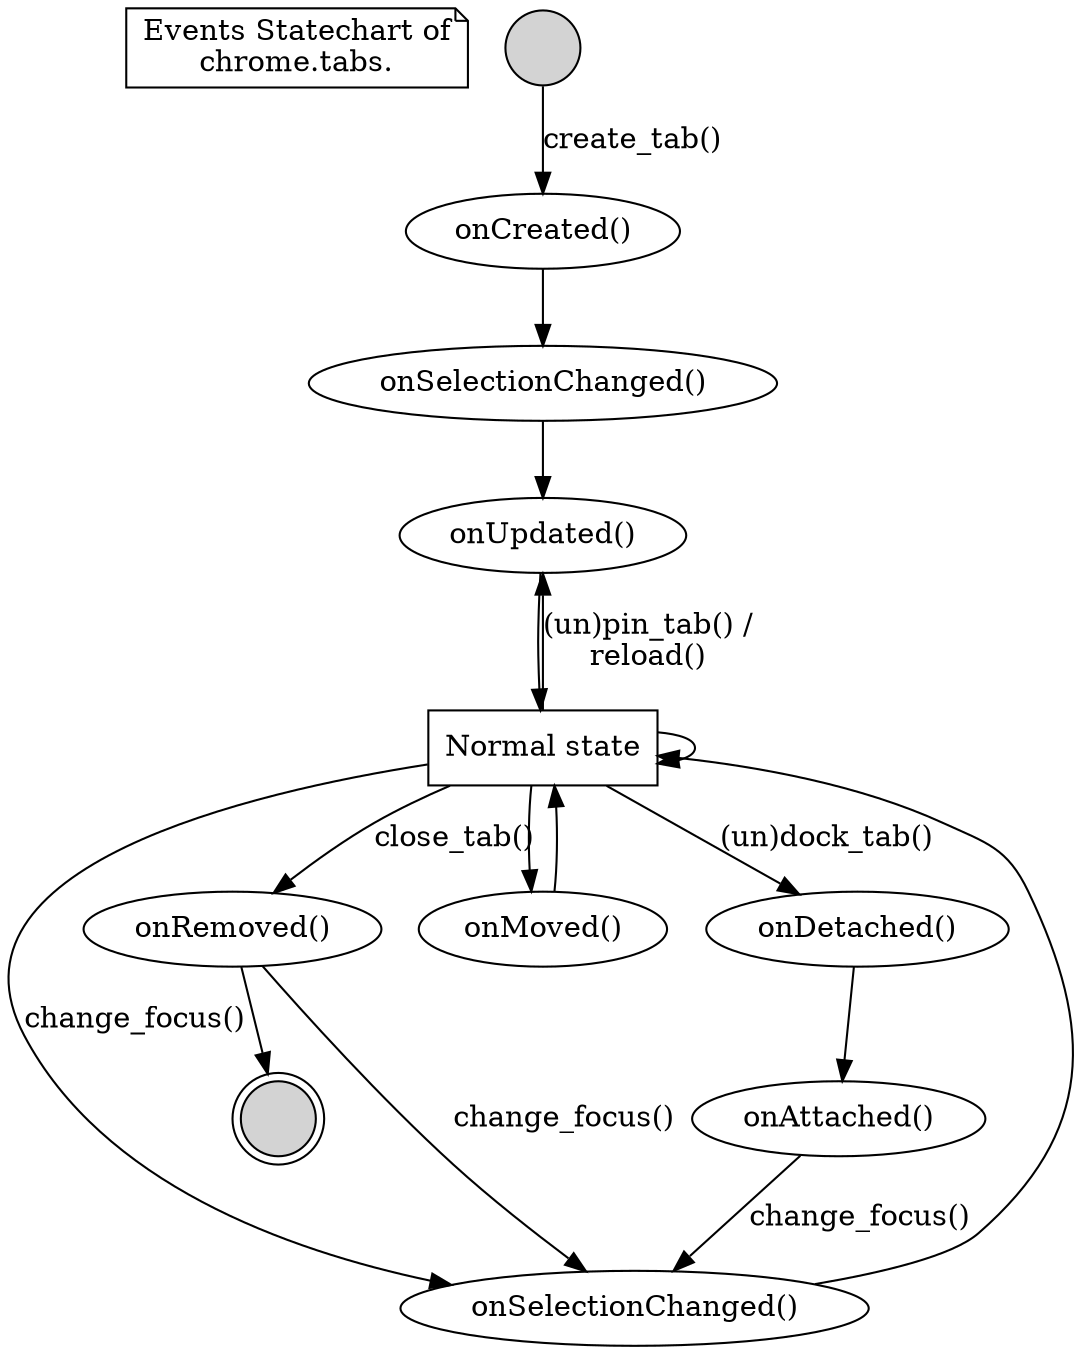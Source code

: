 
// Statechart diagram of chrome.tabs.on*()

digraph G {

  comment [shape=note, label="Events Statechart of\nchrome.tabs."];

  start [shape=circle, label="", style=filled];
  normal [shape=rect label="Normal state"];
  closed [shape=doublecircle, label="", style=filled];

  onCreated [label="onCreated()"];
  onSelectionChanged [label="onSelectionChanged()"];
  onSelectionChanged_ [label="onSelectionChanged()"];
  onUpdated [label="onUpdated()"];
  onRemoved [label="onRemoved()"];
  onMoved [label="onMoved()"];
  onDetached [label="onDetached()"];
  onAttached [label="onAttached()"];

  start -> onCreated [label="create_tab()"];
  onCreated -> onSelectionChanged_;
  onSelectionChanged_ -> onUpdated;
  onUpdated -> normal;

  // normal state
  normal -> normal;
  normal -> onSelectionChanged [label="change_focus()"];
  onSelectionChanged -> normal;

  // change tab position
  normal -> onMoved;
  onMoved -> normal;

  // pin or unpin tab
  normal -> onUpdated [label="(un)pin_tab() /\nreload()"];

  // dock or undock tab
  normal -> onDetached [label="(un)dock_tab()"];
  onDetached -> onAttached;
  onAttached -> onSelectionChanged [label="change_focus()"];

  // close tab
  normal -> onRemoved [label="close_tab()"];
  onRemoved -> onSelectionChanged [label="change_focus()"];
  onRemoved -> closed;
}
